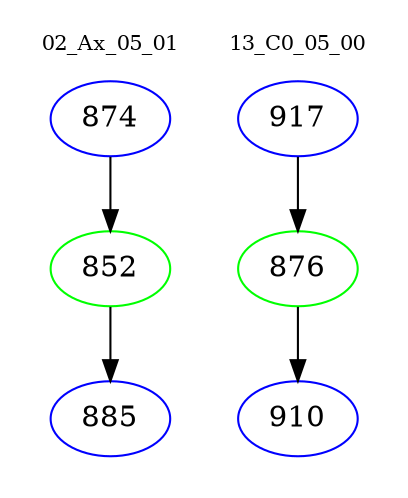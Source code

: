 digraph{
subgraph cluster_0 {
color = white
label = "02_Ax_05_01";
fontsize=10;
T0_874 [label="874", color="blue"]
T0_874 -> T0_852 [color="black"]
T0_852 [label="852", color="green"]
T0_852 -> T0_885 [color="black"]
T0_885 [label="885", color="blue"]
}
subgraph cluster_1 {
color = white
label = "13_C0_05_00";
fontsize=10;
T1_917 [label="917", color="blue"]
T1_917 -> T1_876 [color="black"]
T1_876 [label="876", color="green"]
T1_876 -> T1_910 [color="black"]
T1_910 [label="910", color="blue"]
}
}
